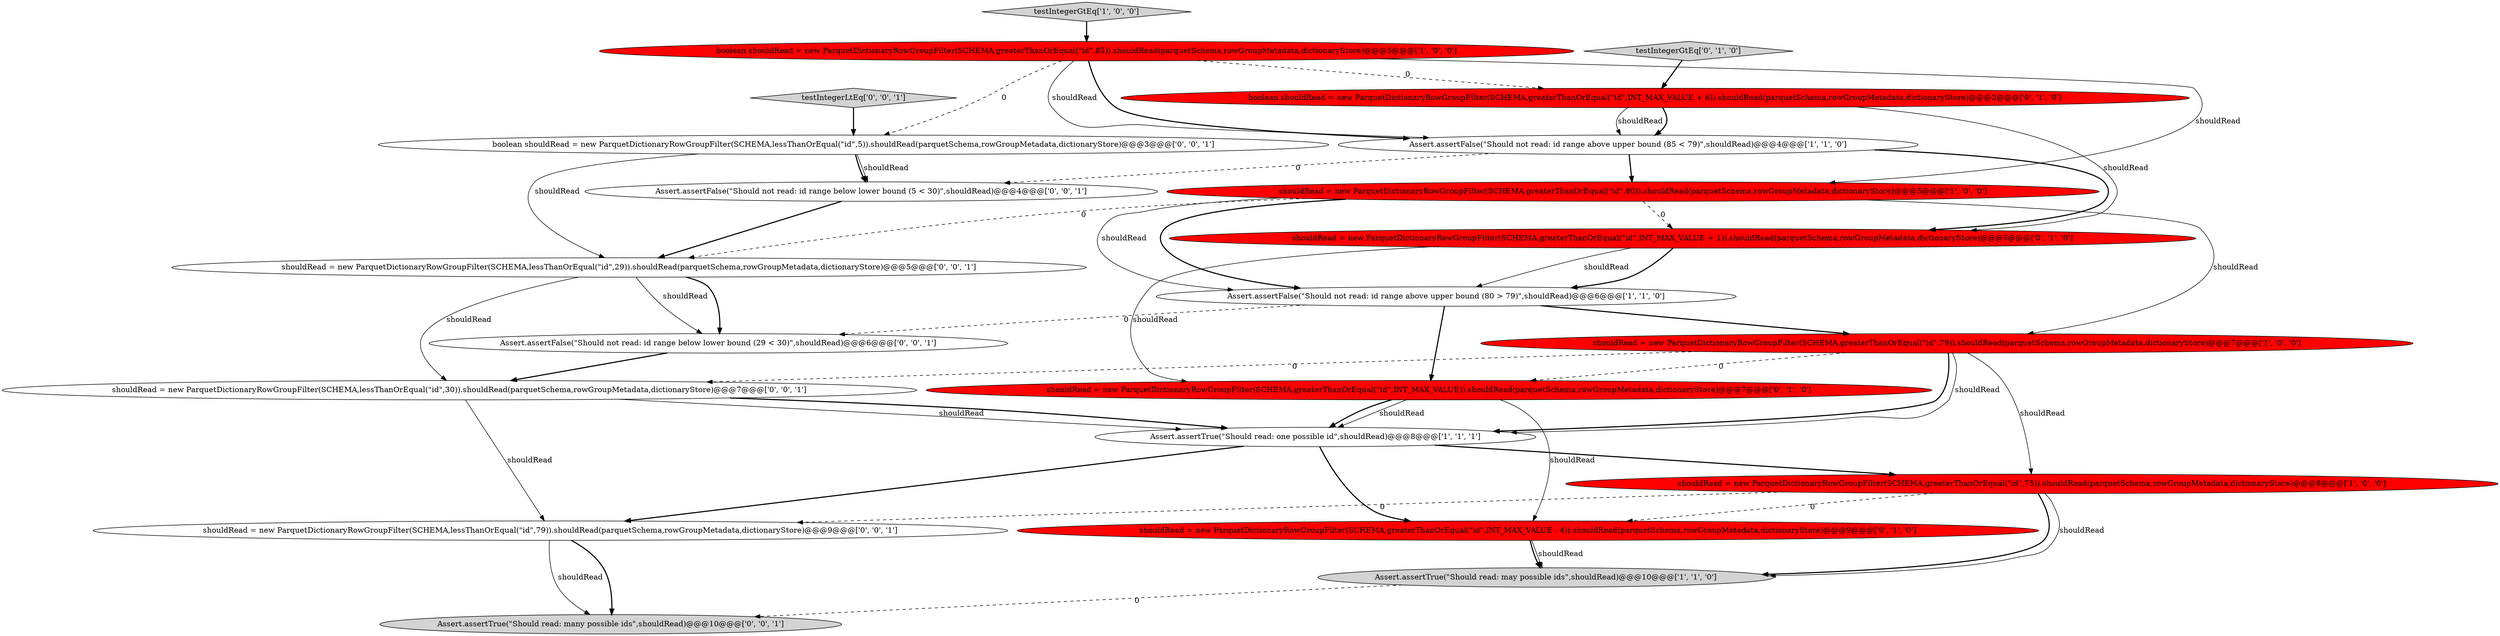 digraph {
3 [style = filled, label = "Assert.assertFalse(\"Should not read: id range above upper bound (85 < 79)\",shouldRead)@@@4@@@['1', '1', '0']", fillcolor = white, shape = ellipse image = "AAA0AAABBB1BBB"];
16 [style = filled, label = "testIntegerLtEq['0', '0', '1']", fillcolor = lightgray, shape = diamond image = "AAA0AAABBB3BBB"];
6 [style = filled, label = "Assert.assertTrue(\"Should read: may possible ids\",shouldRead)@@@10@@@['1', '1', '0']", fillcolor = lightgray, shape = ellipse image = "AAA0AAABBB1BBB"];
13 [style = filled, label = "testIntegerGtEq['0', '1', '0']", fillcolor = lightgray, shape = diamond image = "AAA0AAABBB2BBB"];
14 [style = filled, label = "Assert.assertTrue(\"Should read: many possible ids\",shouldRead)@@@10@@@['0', '0', '1']", fillcolor = lightgray, shape = ellipse image = "AAA0AAABBB3BBB"];
5 [style = filled, label = "boolean shouldRead = new ParquetDictionaryRowGroupFilter(SCHEMA,greaterThanOrEqual(\"id\",85)).shouldRead(parquetSchema,rowGroupMetadata,dictionaryStore)@@@3@@@['1', '0', '0']", fillcolor = red, shape = ellipse image = "AAA1AAABBB1BBB"];
1 [style = filled, label = "testIntegerGtEq['1', '0', '0']", fillcolor = lightgray, shape = diamond image = "AAA0AAABBB1BBB"];
11 [style = filled, label = "shouldRead = new ParquetDictionaryRowGroupFilter(SCHEMA,greaterThanOrEqual(\"id\",INT_MAX_VALUE)).shouldRead(parquetSchema,rowGroupMetadata,dictionaryStore)@@@7@@@['0', '1', '0']", fillcolor = red, shape = ellipse image = "AAA1AAABBB2BBB"];
7 [style = filled, label = "shouldRead = new ParquetDictionaryRowGroupFilter(SCHEMA,greaterThanOrEqual(\"id\",79)).shouldRead(parquetSchema,rowGroupMetadata,dictionaryStore)@@@7@@@['1', '0', '0']", fillcolor = red, shape = ellipse image = "AAA1AAABBB1BBB"];
2 [style = filled, label = "shouldRead = new ParquetDictionaryRowGroupFilter(SCHEMA,greaterThanOrEqual(\"id\",75)).shouldRead(parquetSchema,rowGroupMetadata,dictionaryStore)@@@9@@@['1', '0', '0']", fillcolor = red, shape = ellipse image = "AAA1AAABBB1BBB"];
9 [style = filled, label = "shouldRead = new ParquetDictionaryRowGroupFilter(SCHEMA,greaterThanOrEqual(\"id\",INT_MAX_VALUE - 4)).shouldRead(parquetSchema,rowGroupMetadata,dictionaryStore)@@@9@@@['0', '1', '0']", fillcolor = red, shape = ellipse image = "AAA1AAABBB2BBB"];
4 [style = filled, label = "Assert.assertFalse(\"Should not read: id range above upper bound (80 > 79)\",shouldRead)@@@6@@@['1', '1', '0']", fillcolor = white, shape = ellipse image = "AAA0AAABBB1BBB"];
18 [style = filled, label = "shouldRead = new ParquetDictionaryRowGroupFilter(SCHEMA,lessThanOrEqual(\"id\",30)).shouldRead(parquetSchema,rowGroupMetadata,dictionaryStore)@@@7@@@['0', '0', '1']", fillcolor = white, shape = ellipse image = "AAA0AAABBB3BBB"];
0 [style = filled, label = "shouldRead = new ParquetDictionaryRowGroupFilter(SCHEMA,greaterThanOrEqual(\"id\",80)).shouldRead(parquetSchema,rowGroupMetadata,dictionaryStore)@@@5@@@['1', '0', '0']", fillcolor = red, shape = ellipse image = "AAA1AAABBB1BBB"];
10 [style = filled, label = "shouldRead = new ParquetDictionaryRowGroupFilter(SCHEMA,greaterThanOrEqual(\"id\",INT_MAX_VALUE + 1)).shouldRead(parquetSchema,rowGroupMetadata,dictionaryStore)@@@5@@@['0', '1', '0']", fillcolor = red, shape = ellipse image = "AAA1AAABBB2BBB"];
12 [style = filled, label = "boolean shouldRead = new ParquetDictionaryRowGroupFilter(SCHEMA,greaterThanOrEqual(\"id\",INT_MAX_VALUE + 6)).shouldRead(parquetSchema,rowGroupMetadata,dictionaryStore)@@@3@@@['0', '1', '0']", fillcolor = red, shape = ellipse image = "AAA1AAABBB2BBB"];
19 [style = filled, label = "shouldRead = new ParquetDictionaryRowGroupFilter(SCHEMA,lessThanOrEqual(\"id\",79)).shouldRead(parquetSchema,rowGroupMetadata,dictionaryStore)@@@9@@@['0', '0', '1']", fillcolor = white, shape = ellipse image = "AAA0AAABBB3BBB"];
20 [style = filled, label = "boolean shouldRead = new ParquetDictionaryRowGroupFilter(SCHEMA,lessThanOrEqual(\"id\",5)).shouldRead(parquetSchema,rowGroupMetadata,dictionaryStore)@@@3@@@['0', '0', '1']", fillcolor = white, shape = ellipse image = "AAA0AAABBB3BBB"];
17 [style = filled, label = "Assert.assertFalse(\"Should not read: id range below lower bound (29 < 30)\",shouldRead)@@@6@@@['0', '0', '1']", fillcolor = white, shape = ellipse image = "AAA0AAABBB3BBB"];
15 [style = filled, label = "shouldRead = new ParquetDictionaryRowGroupFilter(SCHEMA,lessThanOrEqual(\"id\",29)).shouldRead(parquetSchema,rowGroupMetadata,dictionaryStore)@@@5@@@['0', '0', '1']", fillcolor = white, shape = ellipse image = "AAA0AAABBB3BBB"];
8 [style = filled, label = "Assert.assertTrue(\"Should read: one possible id\",shouldRead)@@@8@@@['1', '1', '1']", fillcolor = white, shape = ellipse image = "AAA0AAABBB1BBB"];
21 [style = filled, label = "Assert.assertFalse(\"Should not read: id range below lower bound (5 < 30)\",shouldRead)@@@4@@@['0', '0', '1']", fillcolor = white, shape = ellipse image = "AAA0AAABBB3BBB"];
1->5 [style = bold, label=""];
5->3 [style = bold, label=""];
5->12 [style = dashed, label="0"];
2->19 [style = dashed, label="0"];
7->18 [style = dashed, label="0"];
0->4 [style = solid, label="shouldRead"];
15->17 [style = solid, label="shouldRead"];
3->21 [style = dashed, label="0"];
4->17 [style = dashed, label="0"];
2->6 [style = bold, label=""];
8->19 [style = bold, label=""];
21->15 [style = bold, label=""];
19->14 [style = solid, label="shouldRead"];
7->11 [style = dashed, label="0"];
0->15 [style = dashed, label="0"];
18->8 [style = solid, label="shouldRead"];
6->14 [style = dashed, label="0"];
7->8 [style = bold, label=""];
5->0 [style = solid, label="shouldRead"];
11->9 [style = solid, label="shouldRead"];
4->7 [style = bold, label=""];
3->0 [style = bold, label=""];
0->10 [style = dashed, label="0"];
9->6 [style = bold, label=""];
5->20 [style = dashed, label="0"];
20->21 [style = bold, label=""];
7->2 [style = solid, label="shouldRead"];
11->8 [style = solid, label="shouldRead"];
3->10 [style = bold, label=""];
15->17 [style = bold, label=""];
10->4 [style = solid, label="shouldRead"];
13->12 [style = bold, label=""];
19->14 [style = bold, label=""];
8->2 [style = bold, label=""];
5->3 [style = solid, label="shouldRead"];
0->4 [style = bold, label=""];
2->9 [style = dashed, label="0"];
12->10 [style = solid, label="shouldRead"];
9->6 [style = solid, label="shouldRead"];
20->15 [style = solid, label="shouldRead"];
8->9 [style = bold, label=""];
15->18 [style = solid, label="shouldRead"];
10->11 [style = solid, label="shouldRead"];
20->21 [style = solid, label="shouldRead"];
2->6 [style = solid, label="shouldRead"];
10->4 [style = bold, label=""];
11->8 [style = bold, label=""];
12->3 [style = bold, label=""];
18->8 [style = bold, label=""];
18->19 [style = solid, label="shouldRead"];
4->11 [style = bold, label=""];
12->3 [style = solid, label="shouldRead"];
16->20 [style = bold, label=""];
7->8 [style = solid, label="shouldRead"];
17->18 [style = bold, label=""];
0->7 [style = solid, label="shouldRead"];
}
